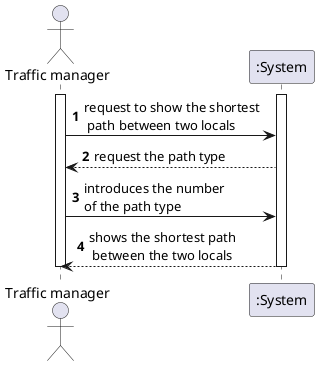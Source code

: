 @startuml
'https://plantuml.com/sequence-diagram

autonumber

actor "Traffic manager" as TM
participant ":System" as S
activate TM
activate S
TM -> S: request to show the shortest\n path between two locals
TM <-- S: request the path type
TM -> S: introduces the number \nof the path type
TM <-- S: shows the shortest path\n between the two locals
deactivate S
deactivate TM
@enduml